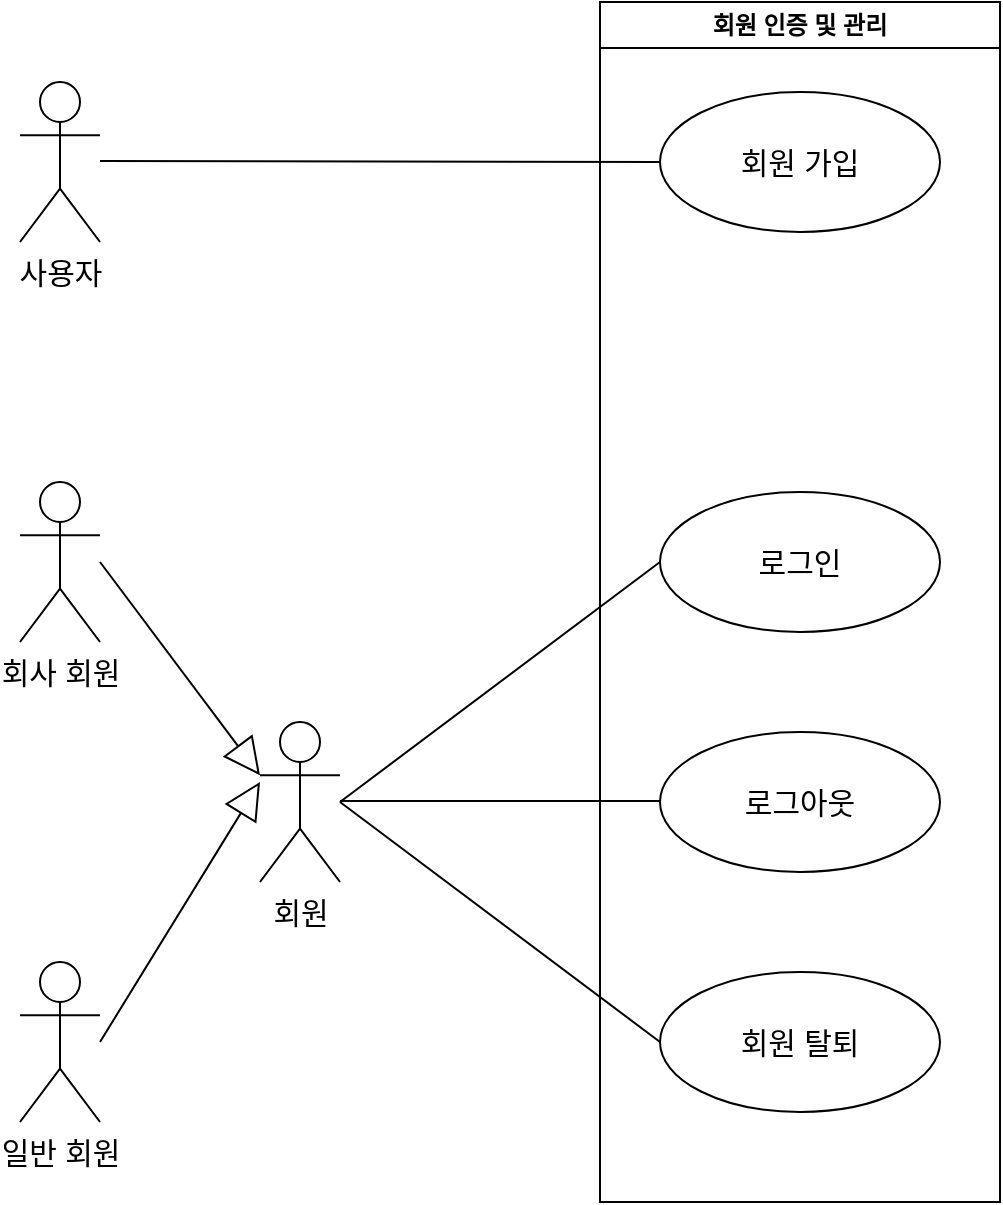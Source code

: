 <mxfile version="21.1.2" type="device">
  <diagram name="페이지-1" id="FPVTGlMdPwzxhSNoOVzN">
    <mxGraphModel dx="1418" dy="828" grid="1" gridSize="10" guides="1" tooltips="1" connect="1" arrows="1" fold="1" page="1" pageScale="1" pageWidth="827" pageHeight="1169" math="0" shadow="0">
      <root>
        <mxCell id="0" />
        <mxCell id="1" parent="0" />
        <UserObject label="&lt;font style=&quot;font-size: 15px;&quot;&gt;사용자&lt;/font&gt;" tooltip="사용자" id="-tjOqQM0-vLoU4uhcop3-6">
          <mxCell style="shape=umlActor;verticalLabelPosition=bottom;verticalAlign=top;html=1;" parent="1" vertex="1">
            <mxGeometry x="160" y="120" width="40" height="80" as="geometry" />
          </mxCell>
        </UserObject>
        <mxCell id="-tjOqQM0-vLoU4uhcop3-12" value="&lt;font style=&quot;font-size: 15px;&quot;&gt;회원 가입&lt;/font&gt;" style="ellipse;whiteSpace=wrap;html=1;" parent="1" vertex="1">
          <mxGeometry x="480" y="125" width="140" height="70" as="geometry" />
        </mxCell>
        <UserObject label="&lt;font style=&quot;font-size: 15px;&quot;&gt;회사 회원&lt;/font&gt;" tooltip="사용자" id="-tjOqQM0-vLoU4uhcop3-14">
          <mxCell style="shape=umlActor;verticalLabelPosition=bottom;verticalAlign=top;html=1;" parent="1" vertex="1">
            <mxGeometry x="160" y="320" width="40" height="80" as="geometry" />
          </mxCell>
        </UserObject>
        <UserObject label="&lt;font style=&quot;font-size: 15px;&quot;&gt;회원&lt;/font&gt;" tooltip="사용자" id="-tjOqQM0-vLoU4uhcop3-15">
          <mxCell style="shape=umlActor;verticalLabelPosition=bottom;verticalAlign=top;html=1;" parent="1" vertex="1">
            <mxGeometry x="280" y="440" width="40" height="80" as="geometry" />
          </mxCell>
        </UserObject>
        <UserObject label="&lt;font style=&quot;font-size: 15px;&quot;&gt;일반 회원&lt;/font&gt;" tooltip="사용자" id="-tjOqQM0-vLoU4uhcop3-16">
          <mxCell style="shape=umlActor;verticalLabelPosition=bottom;verticalAlign=top;html=1;" parent="1" vertex="1">
            <mxGeometry x="160" y="560" width="40" height="80" as="geometry" />
          </mxCell>
        </UserObject>
        <mxCell id="-tjOqQM0-vLoU4uhcop3-17" value="&lt;font style=&quot;font-size: 15px;&quot;&gt;로그인&lt;/font&gt;" style="ellipse;whiteSpace=wrap;html=1;" parent="1" vertex="1">
          <mxGeometry x="480" y="325" width="140" height="70" as="geometry" />
        </mxCell>
        <mxCell id="-tjOqQM0-vLoU4uhcop3-18" value="&lt;font style=&quot;font-size: 15px;&quot;&gt;로그아웃&lt;/font&gt;" style="ellipse;whiteSpace=wrap;html=1;" parent="1" vertex="1">
          <mxGeometry x="480" y="445" width="140" height="70" as="geometry" />
        </mxCell>
        <mxCell id="-tjOqQM0-vLoU4uhcop3-19" value="&lt;font style=&quot;font-size: 15px;&quot;&gt;회원 탈퇴&lt;/font&gt;" style="ellipse;whiteSpace=wrap;html=1;" parent="1" vertex="1">
          <mxGeometry x="480" y="565" width="140" height="70" as="geometry" />
        </mxCell>
        <mxCell id="-tjOqQM0-vLoU4uhcop3-20" value="" style="endArrow=none;html=1;edgeStyle=orthogonalEdgeStyle;rounded=0;entryX=0;entryY=0.5;entryDx=0;entryDy=0;" parent="1" target="-tjOqQM0-vLoU4uhcop3-12" edge="1">
          <mxGeometry relative="1" as="geometry">
            <mxPoint x="200" y="159.5" as="sourcePoint" />
            <mxPoint x="360" y="159.5" as="targetPoint" />
          </mxGeometry>
        </mxCell>
        <mxCell id="-tjOqQM0-vLoU4uhcop3-41" value="" style="endArrow=block;endSize=16;endFill=0;html=1;rounded=0;entryX=0;entryY=0.333;entryDx=0;entryDy=0;entryPerimeter=0;" parent="1" target="-tjOqQM0-vLoU4uhcop3-15" edge="1">
          <mxGeometry width="160" relative="1" as="geometry">
            <mxPoint x="200" y="360" as="sourcePoint" />
            <mxPoint x="350" y="370" as="targetPoint" />
          </mxGeometry>
        </mxCell>
        <mxCell id="-tjOqQM0-vLoU4uhcop3-42" value="" style="endArrow=block;endSize=16;endFill=0;html=1;rounded=0;" parent="1" edge="1">
          <mxGeometry width="160" relative="1" as="geometry">
            <mxPoint x="200" y="600" as="sourcePoint" />
            <mxPoint x="280" y="470" as="targetPoint" />
          </mxGeometry>
        </mxCell>
        <mxCell id="-tjOqQM0-vLoU4uhcop3-43" value="" style="endArrow=none;html=1;edgeStyle=orthogonalEdgeStyle;rounded=0;" parent="1" edge="1">
          <mxGeometry relative="1" as="geometry">
            <mxPoint x="320" y="479.5" as="sourcePoint" />
            <mxPoint x="480" y="479.5" as="targetPoint" />
          </mxGeometry>
        </mxCell>
        <mxCell id="-tjOqQM0-vLoU4uhcop3-46" value="" style="endArrow=none;html=1;rounded=0;entryX=0;entryY=0.5;entryDx=0;entryDy=0;" parent="1" target="-tjOqQM0-vLoU4uhcop3-17" edge="1">
          <mxGeometry relative="1" as="geometry">
            <mxPoint x="320" y="480" as="sourcePoint" />
            <mxPoint x="500" y="430" as="targetPoint" />
          </mxGeometry>
        </mxCell>
        <mxCell id="-tjOqQM0-vLoU4uhcop3-49" value="" style="endArrow=none;html=1;rounded=0;entryX=0;entryY=0.5;entryDx=0;entryDy=0;" parent="1" target="-tjOqQM0-vLoU4uhcop3-19" edge="1">
          <mxGeometry relative="1" as="geometry">
            <mxPoint x="320" y="480" as="sourcePoint" />
            <mxPoint x="470" y="510" as="targetPoint" />
          </mxGeometry>
        </mxCell>
        <mxCell id="PPvyzNL8agXYS-7EMQ3H-2" value="회원 인증 및 관리" style="swimlane;whiteSpace=wrap;html=1;" vertex="1" parent="1">
          <mxGeometry x="450" y="80" width="200" height="600" as="geometry" />
        </mxCell>
      </root>
    </mxGraphModel>
  </diagram>
</mxfile>
